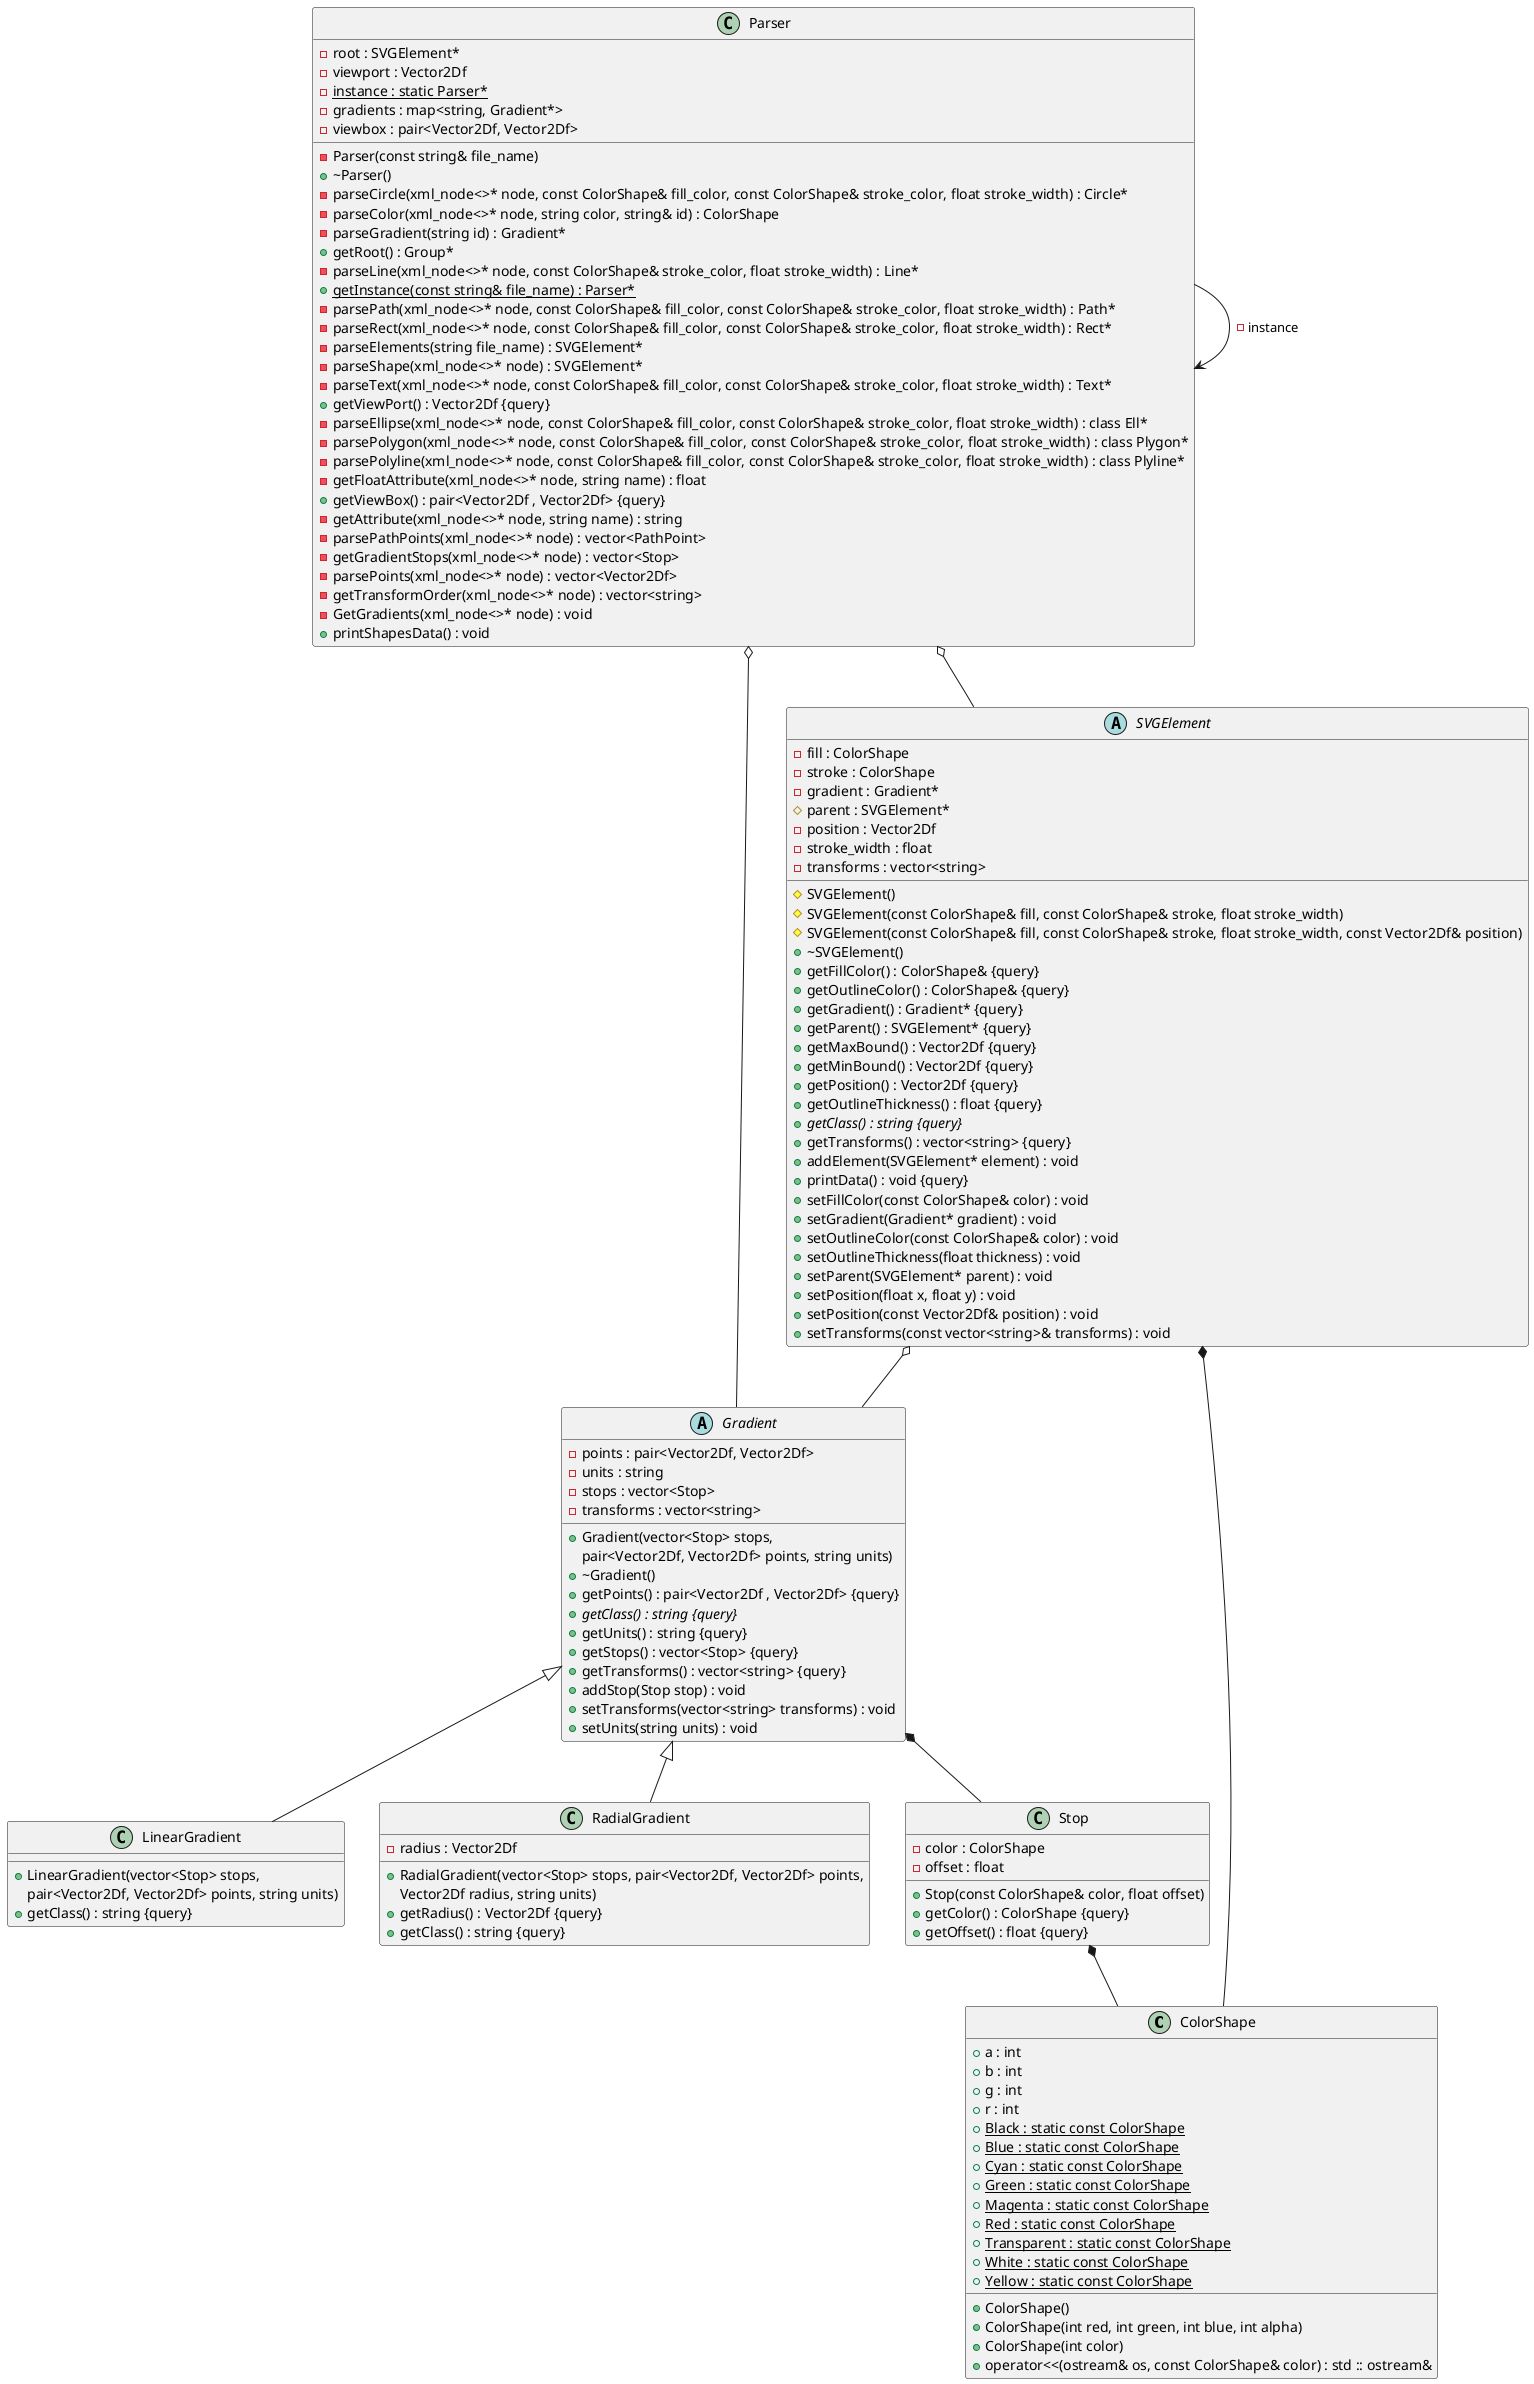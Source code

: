 @startuml





/' Objects '/

class ColorShape {
	+ColorShape()
	+ColorShape(int red, int green, int blue, int alpha)
	+ColorShape(int color)
	+a : int
	+b : int
	+g : int
	+r : int
	+{static} Black : static const ColorShape
	+{static} Blue : static const ColorShape
	+{static} Cyan : static const ColorShape
	+{static} Green : static const ColorShape
	+{static} Magenta : static const ColorShape
	+{static} Red : static const ColorShape
	+{static} Transparent : static const ColorShape
	+{static} White : static const ColorShape
	+{static} Yellow : static const ColorShape
	+operator<<(ostream& os, const ColorShape& color) : std :: ostream&
}

abstract class Gradient {
	+Gradient(vector<Stop> stops, 
	pair<Vector2Df, Vector2Df> points, string units)
	+~Gradient()
	+getPoints() : pair<Vector2Df , Vector2Df> {query}
	-points : pair<Vector2Df, Vector2Df>
	+{abstract} getClass() : string {query}
	+getUnits() : string {query}
	-units : string
	+getStops() : vector<Stop> {query}
	-stops : vector<Stop>
	+getTransforms() : vector<string> {query}
	-transforms : vector<string>
	+addStop(Stop stop) : void
	+setTransforms(vector<string> transforms) : void
	+setUnits(string units) : void
}

class LinearGradient {
	+LinearGradient(vector<Stop> stops, 
	pair<Vector2Df, Vector2Df> points, string units)
	+getClass() : string {query}
}


class Parser {
	-Parser(const string& file_name)
	+~Parser()
	-parseCircle(xml_node<>* node, const ColorShape& fill_color, const ColorShape& stroke_color, float stroke_width) : Circle*
	-parseColor(xml_node<>* node, string color, string& id) : ColorShape
	-parseGradient(string id) : Gradient*
	+getRoot() : Group*
	-parseLine(xml_node<>* node, const ColorShape& stroke_color, float stroke_width) : Line*
	+{static} getInstance(const string& file_name) : Parser*
	-parsePath(xml_node<>* node, const ColorShape& fill_color, const ColorShape& stroke_color, float stroke_width) : Path*
	-parseRect(xml_node<>* node, const ColorShape& fill_color, const ColorShape& stroke_color, float stroke_width) : Rect*
	-parseElements(string file_name) : SVGElement*
	-parseShape(xml_node<>* node) : SVGElement*
	-root : SVGElement*
	-parseText(xml_node<>* node, const ColorShape& fill_color, const ColorShape& stroke_color, float stroke_width) : Text*
	+getViewPort() : Vector2Df {query}
	-viewport : Vector2Df
	-parseEllipse(xml_node<>* node, const ColorShape& fill_color, const ColorShape& stroke_color, float stroke_width) : class Ell*
	-parsePolygon(xml_node<>* node, const ColorShape& fill_color, const ColorShape& stroke_color, float stroke_width) : class Plygon*
	-parsePolyline(xml_node<>* node, const ColorShape& fill_color, const ColorShape& stroke_color, float stroke_width) : class Plyline*
	-getFloatAttribute(xml_node<>* node, string name) : float
	-{static} instance : static Parser*
	-gradients : map<string, Gradient*>
	+getViewBox() : pair<Vector2Df , Vector2Df> {query}
	-viewbox : pair<Vector2Df, Vector2Df>
	-getAttribute(xml_node<>* node, string name) : string
	-parsePathPoints(xml_node<>* node) : vector<PathPoint>
	-getGradientStops(xml_node<>* node) : vector<Stop>
	-parsePoints(xml_node<>* node) : vector<Vector2Df>
	-getTransformOrder(xml_node<>* node) : vector<string>
	-GetGradients(xml_node<>* node) : void
	+printShapesData() : void
}

class RadialGradient {
	+RadialGradient(vector<Stop> stops, pair<Vector2Df, Vector2Df> points, 
	Vector2Df radius, string units)
	+getRadius() : Vector2Df {query}
	-radius : Vector2Df
	+getClass() : string {query}
}

abstract class SVGElement {
	#SVGElement()
	#SVGElement(const ColorShape& fill, const ColorShape& stroke, float stroke_width)
	#SVGElement(const ColorShape& fill, const ColorShape& stroke, float stroke_width, const Vector2Df& position)
	+~SVGElement()
	-fill : ColorShape
	-stroke : ColorShape
	+getFillColor() : ColorShape& {query}
	+getOutlineColor() : ColorShape& {query}
	+getGradient() : Gradient* {query}
	-gradient : Gradient*
	+getParent() : SVGElement* {query}
	#parent : SVGElement*
	+getMaxBound() : Vector2Df {query}
	+getMinBound() : Vector2Df {query}
	+getPosition() : Vector2Df {query}
	-position : Vector2Df
	+getOutlineThickness() : float {query}
	-stroke_width : float
	+{abstract} getClass() : string {query}
	+getTransforms() : vector<string> {query}
	-transforms : vector<string>
	+addElement(SVGElement* element) : void
	+printData() : void {query}
	+setFillColor(const ColorShape& color) : void
	+setGradient(Gradient* gradient) : void
	+setOutlineColor(const ColorShape& color) : void
	+setOutlineThickness(float thickness) : void
	+setParent(SVGElement* parent) : void
	+setPosition(float x, float y) : void
	+setPosition(const Vector2Df& position) : void
	+setTransforms(const vector<string>& transforms) : void
}


class Stop {
	+Stop(const ColorShape& color, float offset)
	-color : ColorShape
	+getColor() : ColorShape {query}
	+getOffset() : float {query}
	-offset : float
}

/' Inheritance relationships '/

.Gradient <|-- .LinearGradient


.Gradient <|-- .RadialGradient


/' Aggregation relationships '/

.Gradient *-- .Stop

.Parser o-- .Gradient


.Parser --> .Parser : -instance


.Parser o-- .SVGElement


.SVGElement *-- .ColorShape


.SVGElement o-- .Gradient

.Stop *-- .ColorShape


/' Nested objects '/



@enduml
